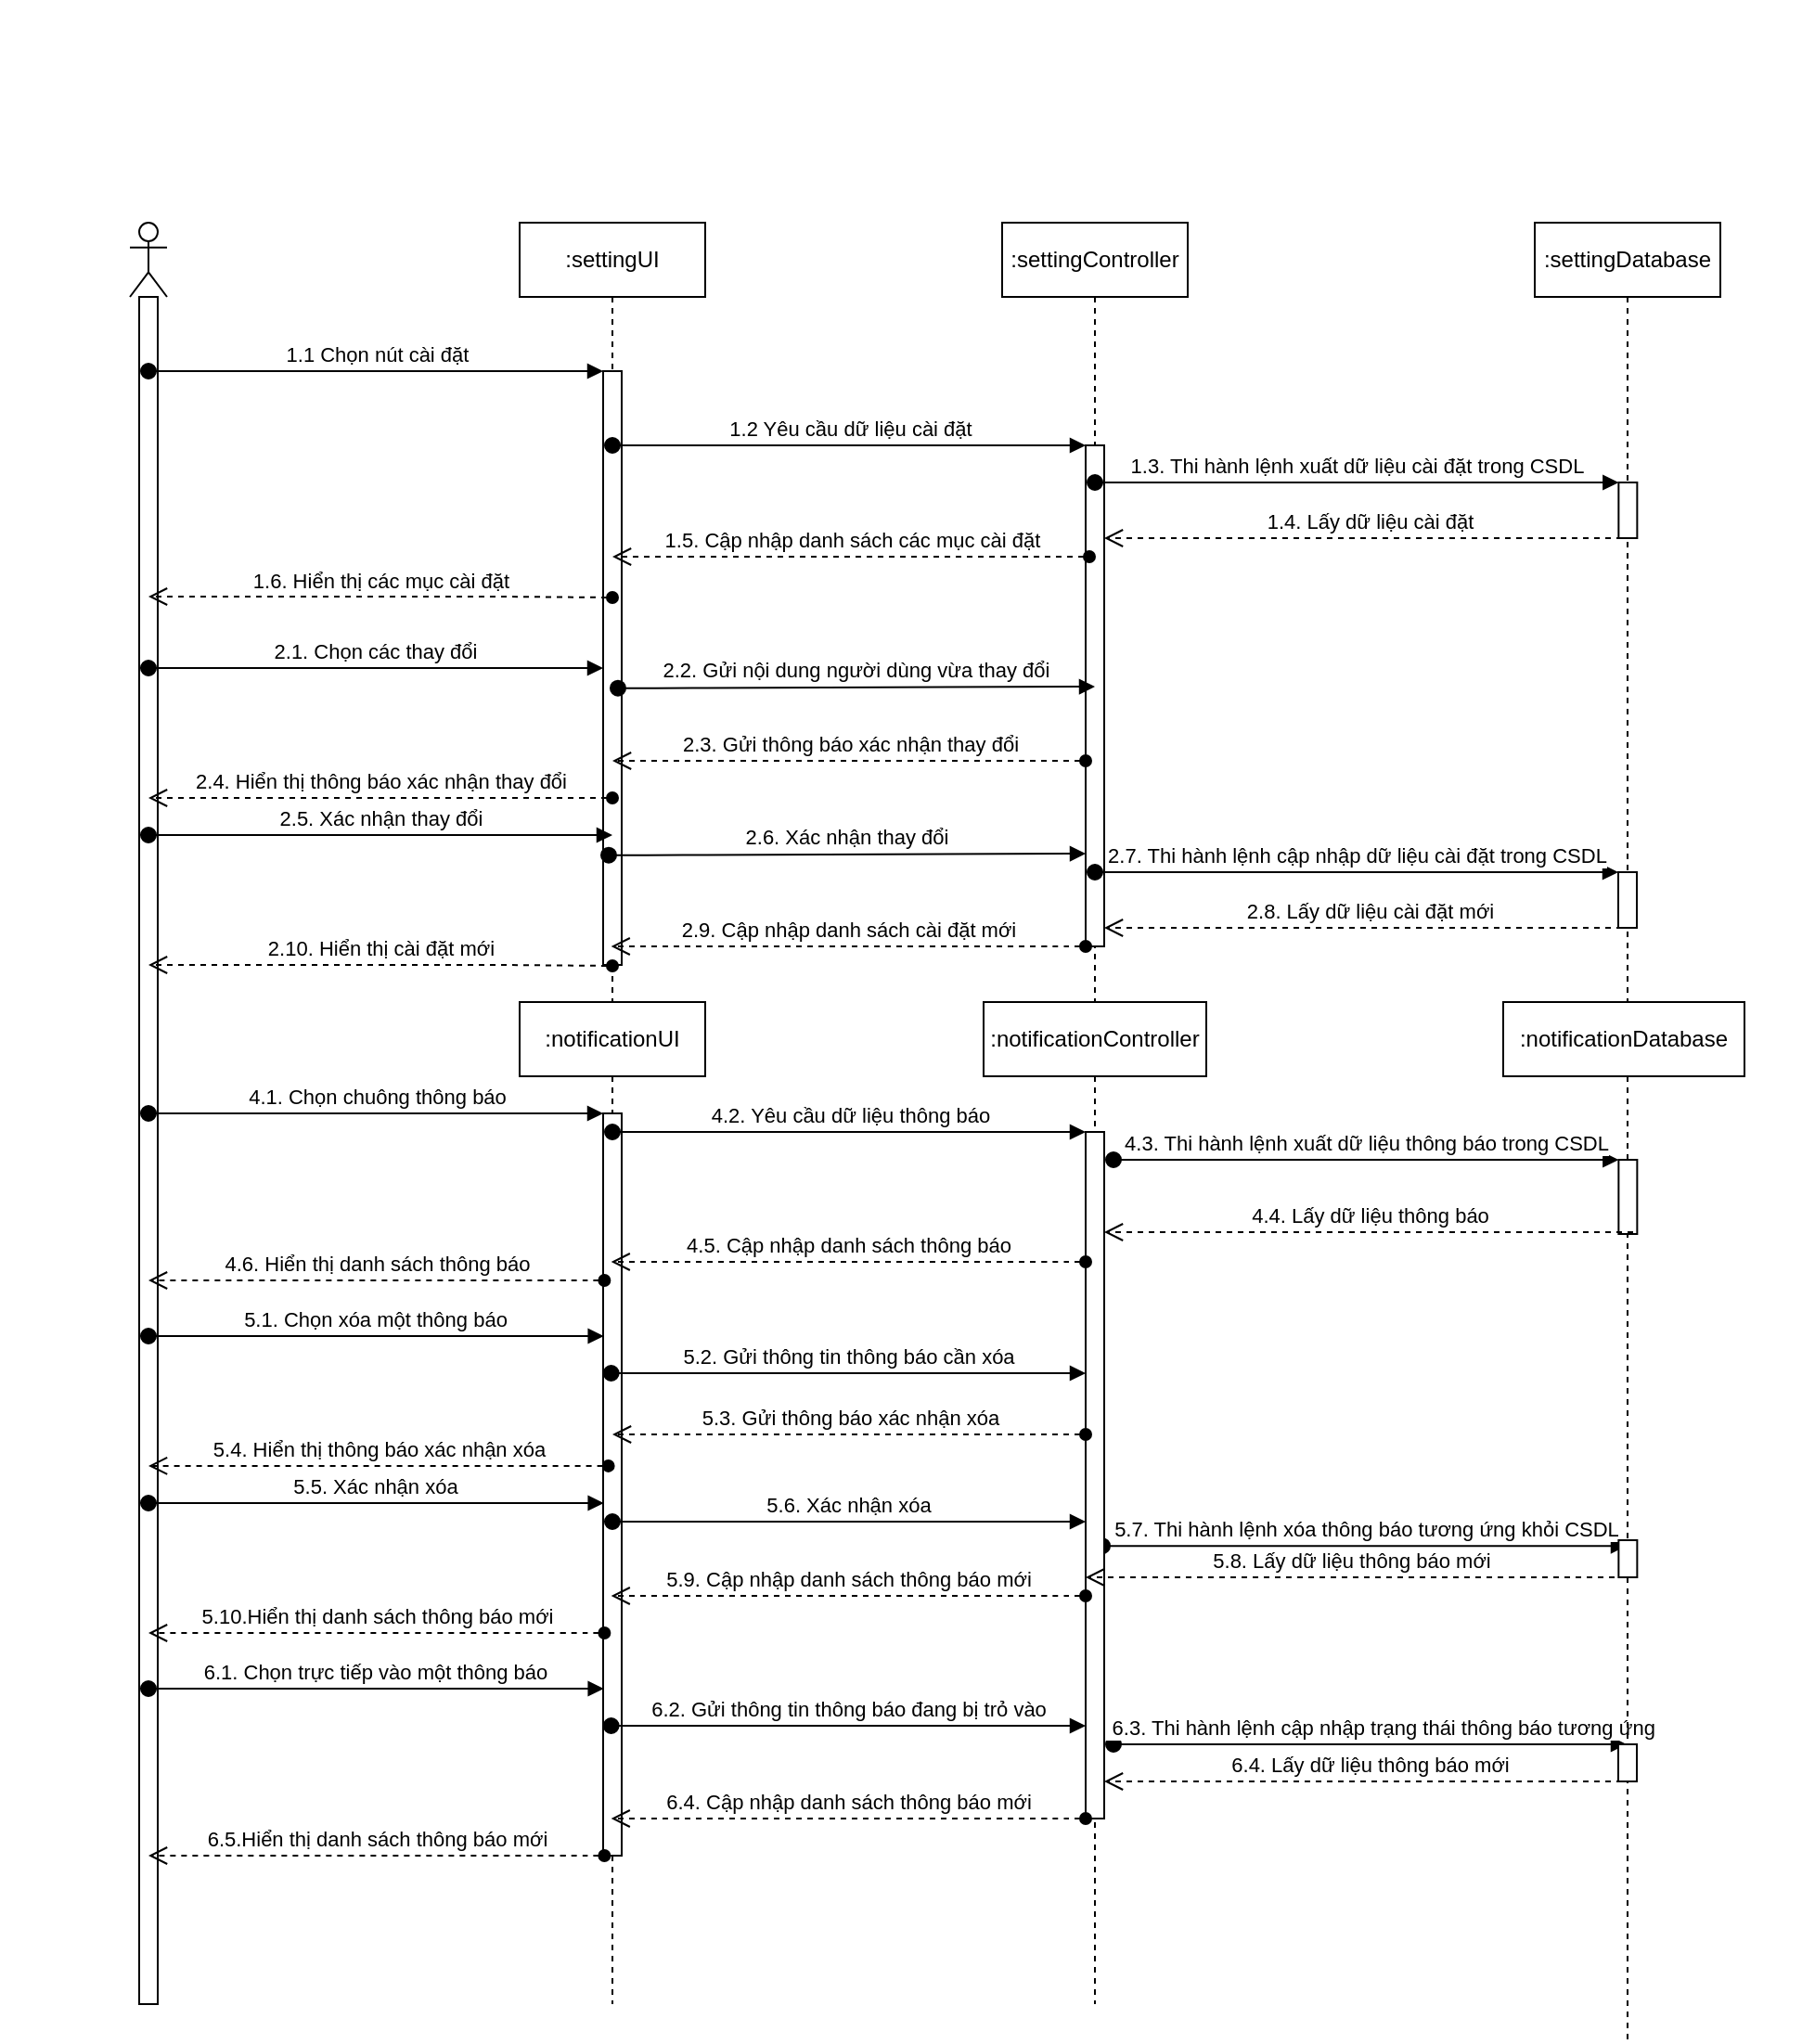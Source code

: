 <mxfile version="13.10.0" type="device"><diagram id="IbwBRbwFiVhsBLn8l_GS" name="Page-1"><mxGraphModel dx="1038" dy="1749" grid="1" gridSize="10" guides="1" tooltips="1" connect="1" arrows="1" fold="1" page="1" pageScale="1" pageWidth="827" pageHeight="1169" math="0" shadow="0"><root><mxCell id="0"/><mxCell id="1" parent="0"/><mxCell id="hLOanEfoE3hPCV4NBsCH-45" value="" style="rounded=0;whiteSpace=wrap;html=1;strokeColor=none;" parent="1" vertex="1"><mxGeometry y="-80" width="970" height="1100" as="geometry"/></mxCell><mxCell id="hLOanEfoE3hPCV4NBsCH-1" value="" style="shape=umlLifeline;participant=umlActor;perimeter=lifelinePerimeter;whiteSpace=wrap;html=1;container=1;collapsible=0;recursiveResize=0;verticalAlign=top;spacingTop=36;outlineConnect=0;" parent="1" vertex="1"><mxGeometry x="70" y="40" width="20" height="960" as="geometry"/></mxCell><mxCell id="sGJF5LgL8xmAPL6Voxfu-1" value="" style="html=1;points=[];perimeter=orthogonalPerimeter;" vertex="1" parent="hLOanEfoE3hPCV4NBsCH-1"><mxGeometry x="5" y="40" width="10" height="920" as="geometry"/></mxCell><mxCell id="hLOanEfoE3hPCV4NBsCH-2" value=":settingUI" style="shape=umlLifeline;perimeter=lifelinePerimeter;whiteSpace=wrap;html=1;container=1;collapsible=0;recursiveResize=0;outlineConnect=0;" parent="1" vertex="1"><mxGeometry x="280" y="40" width="100" height="960" as="geometry"/></mxCell><mxCell id="hLOanEfoE3hPCV4NBsCH-9" value="" style="html=1;points=[];perimeter=orthogonalPerimeter;" parent="hLOanEfoE3hPCV4NBsCH-2" vertex="1"><mxGeometry x="45" y="80" width="10" height="320" as="geometry"/></mxCell><mxCell id="hLOanEfoE3hPCV4NBsCH-27" value="" style="html=1;points=[];perimeter=orthogonalPerimeter;" parent="hLOanEfoE3hPCV4NBsCH-2" vertex="1"><mxGeometry x="45" y="480" width="10" height="400" as="geometry"/></mxCell><mxCell id="sGJF5LgL8xmAPL6Voxfu-5" value="2.10. Hiển thị cài đặt mới" style="html=1;verticalAlign=bottom;endArrow=open;endSize=8;startArrow=oval;startFill=1;endFill=0;dashed=1;" edge="1" parent="hLOanEfoE3hPCV4NBsCH-2"><mxGeometry relative="1" as="geometry"><mxPoint x="50" y="400.5" as="sourcePoint"/><mxPoint x="-200" y="400" as="targetPoint"/><Array as="points"><mxPoint x="-9.5" y="400"/></Array></mxGeometry></mxCell><mxCell id="hLOanEfoE3hPCV4NBsCH-3" value=":settingController" style="shape=umlLifeline;perimeter=lifelinePerimeter;whiteSpace=wrap;html=1;container=1;collapsible=0;recursiveResize=0;outlineConnect=0;" parent="1" vertex="1"><mxGeometry x="540" y="40" width="100" height="960" as="geometry"/></mxCell><mxCell id="hLOanEfoE3hPCV4NBsCH-6" value="" style="html=1;points=[];perimeter=orthogonalPerimeter;" parent="hLOanEfoE3hPCV4NBsCH-3" vertex="1"><mxGeometry x="45" y="120" width="10" height="270" as="geometry"/></mxCell><mxCell id="hLOanEfoE3hPCV4NBsCH-5" value="1.1 Chọn nút cài đặt" style="html=1;verticalAlign=bottom;startArrow=oval;endArrow=block;startSize=8;" parent="1" source="hLOanEfoE3hPCV4NBsCH-1" edge="1"><mxGeometry relative="1" as="geometry"><mxPoint x="265" y="120" as="sourcePoint"/><Array as="points"><mxPoint x="170" y="120"/></Array><mxPoint x="325" y="120" as="targetPoint"/></mxGeometry></mxCell><mxCell id="hLOanEfoE3hPCV4NBsCH-7" value="1.2 Yêu cầu dữ liệu cài đặt" style="html=1;verticalAlign=bottom;startArrow=oval;endArrow=block;startSize=8;" parent="1" source="hLOanEfoE3hPCV4NBsCH-2" target="hLOanEfoE3hPCV4NBsCH-6" edge="1"><mxGeometry relative="1" as="geometry"><mxPoint x="505" y="160" as="sourcePoint"/><Array as="points"><mxPoint x="360" y="160"/></Array></mxGeometry></mxCell><mxCell id="hLOanEfoE3hPCV4NBsCH-8" value="1.5. Cập nhập danh sách các mục cài đặt" style="html=1;verticalAlign=bottom;endArrow=open;endSize=8;startArrow=oval;startFill=1;endFill=0;dashed=1;" parent="1" target="hLOanEfoE3hPCV4NBsCH-2" edge="1"><mxGeometry relative="1" as="geometry"><mxPoint x="587" y="220" as="sourcePoint"/><mxPoint x="490" y="200" as="targetPoint"/><Array as="points"><mxPoint x="520" y="220"/></Array></mxGeometry></mxCell><mxCell id="hLOanEfoE3hPCV4NBsCH-11" value="2.1. Chọn các thay đổi" style="html=1;verticalAlign=bottom;startArrow=oval;endArrow=block;startSize=8;" parent="1" edge="1"><mxGeometry relative="1" as="geometry"><mxPoint x="79.997" y="280" as="sourcePoint"/><mxPoint x="325" y="280" as="targetPoint"/><Array as="points"><mxPoint x="170.33" y="280"/></Array></mxGeometry></mxCell><mxCell id="hLOanEfoE3hPCV4NBsCH-14" value="2.7. Thi hành lệnh cập nhập dữ liệu cài đặt trong CSDL" style="html=1;verticalAlign=bottom;startArrow=oval;endArrow=block;startSize=8;" parent="1" source="hLOanEfoE3hPCV4NBsCH-3" target="CObp40B2S-BS8bNpRZt_-8" edge="1"><mxGeometry relative="1" as="geometry"><mxPoint x="329.997" y="360" as="sourcePoint"/><mxPoint x="877" y="359" as="targetPoint"/><Array as="points"><mxPoint x="680" y="390"/></Array></mxGeometry></mxCell><mxCell id="hLOanEfoE3hPCV4NBsCH-21" value="4.1. Chọn chuông thông báo" style="html=1;verticalAlign=bottom;startArrow=oval;endArrow=block;startSize=8;" parent="1" source="hLOanEfoE3hPCV4NBsCH-1" edge="1"><mxGeometry relative="1" as="geometry"><mxPoint x="265" y="505" as="sourcePoint"/><mxPoint x="325" y="520" as="targetPoint"/></mxGeometry></mxCell><mxCell id="hLOanEfoE3hPCV4NBsCH-30" value="5.1. Chọn xóa một thông báo" style="html=1;verticalAlign=bottom;startArrow=oval;endArrow=block;startSize=8;" parent="1" edge="1"><mxGeometry relative="1" as="geometry"><mxPoint x="79.997" y="640.0" as="sourcePoint"/><mxPoint x="325.33" y="640.0" as="targetPoint"/></mxGeometry></mxCell><mxCell id="hLOanEfoE3hPCV4NBsCH-35" value="5.7. Thi hành lệnh xóa thông báo tương ứng khỏi CSDL" style="html=1;verticalAlign=bottom;startArrow=oval;endArrow=block;startSize=8;exitX=0.9;exitY=0.603;exitDx=0;exitDy=0;exitPerimeter=0;" parent="1" edge="1" target="CObp40B2S-BS8bNpRZt_-2" source="CObp40B2S-BS8bNpRZt_-10"><mxGeometry relative="1" as="geometry"><mxPoint x="595" y="740" as="sourcePoint"/><mxPoint x="885" y="740" as="targetPoint"/></mxGeometry></mxCell><mxCell id="hLOanEfoE3hPCV4NBsCH-39" value="6.1. Chọn trực tiếp vào một thông báo" style="html=1;verticalAlign=bottom;startArrow=oval;endArrow=block;startSize=8;" parent="1" edge="1"><mxGeometry relative="1" as="geometry"><mxPoint x="79.997" y="830" as="sourcePoint"/><mxPoint x="325.33" y="830" as="targetPoint"/></mxGeometry></mxCell><mxCell id="hLOanEfoE3hPCV4NBsCH-40" value="&amp;nbsp; &amp;nbsp; 6.3. Thi hành lệnh cập nhập trạng thái thông báo tương ứng" style="html=1;verticalAlign=bottom;startArrow=oval;endArrow=block;startSize=8;" parent="1" target="CObp40B2S-BS8bNpRZt_-2" edge="1"><mxGeometry relative="1" as="geometry"><mxPoint x="600" y="860" as="sourcePoint"/><mxPoint x="589.5" y="850" as="targetPoint"/></mxGeometry></mxCell><mxCell id="CObp40B2S-BS8bNpRZt_-1" value="2.2. Gửi nội dung người dùng vừa thay đổi" style="html=1;verticalAlign=bottom;startArrow=oval;endArrow=block;startSize=8;entryX=0.2;entryY=-0.021;entryDx=0;entryDy=0;entryPerimeter=0;" parent="1" edge="1"><mxGeometry relative="1" as="geometry"><mxPoint x="332.997" y="290.84" as="sourcePoint"/><mxPoint x="590" y="290.0" as="targetPoint"/><Array as="points"><mxPoint x="363.33" y="290.84"/></Array></mxGeometry></mxCell><mxCell id="CObp40B2S-BS8bNpRZt_-2" value=":settingDatabase" style="shape=umlLifeline;perimeter=lifelinePerimeter;whiteSpace=wrap;html=1;container=1;collapsible=0;recursiveResize=0;outlineConnect=0;" parent="1" vertex="1"><mxGeometry x="827" y="40" width="100" height="980" as="geometry"/></mxCell><mxCell id="CObp40B2S-BS8bNpRZt_-7" value="" style="html=1;points=[];perimeter=orthogonalPerimeter;" parent="CObp40B2S-BS8bNpRZt_-2" vertex="1"><mxGeometry x="45.18" y="140" width="10" height="30" as="geometry"/></mxCell><mxCell id="CObp40B2S-BS8bNpRZt_-8" value="" style="html=1;points=[];perimeter=orthogonalPerimeter;" parent="CObp40B2S-BS8bNpRZt_-2" vertex="1"><mxGeometry x="45" y="350" width="10" height="30" as="geometry"/></mxCell><mxCell id="CObp40B2S-BS8bNpRZt_-16" value="" style="html=1;points=[];perimeter=orthogonalPerimeter;" parent="CObp40B2S-BS8bNpRZt_-2" vertex="1"><mxGeometry x="45.18" y="505" width="10" height="40" as="geometry"/></mxCell><mxCell id="CObp40B2S-BS8bNpRZt_-23" value="" style="html=1;points=[];perimeter=orthogonalPerimeter;" parent="CObp40B2S-BS8bNpRZt_-2" vertex="1"><mxGeometry x="45.18" y="710" width="10" height="20" as="geometry"/></mxCell><mxCell id="CObp40B2S-BS8bNpRZt_-26" value="" style="html=1;points=[];perimeter=orthogonalPerimeter;" parent="CObp40B2S-BS8bNpRZt_-2" vertex="1"><mxGeometry x="45" y="820" width="10" height="20" as="geometry"/></mxCell><mxCell id="CObp40B2S-BS8bNpRZt_-4" value="2.9. Cập nhập danh sách cài đặt mới" style="html=1;verticalAlign=bottom;endArrow=open;endSize=8;startArrow=oval;startFill=1;endFill=0;dashed=1;" parent="1" edge="1"><mxGeometry relative="1" as="geometry"><mxPoint x="585" y="430" as="sourcePoint"/><mxPoint x="329.324" y="430" as="targetPoint"/><Array as="points"><mxPoint x="570" y="430"/></Array></mxGeometry></mxCell><mxCell id="CObp40B2S-BS8bNpRZt_-5" value="1.3. Thi hành lệnh xuất dữ liệu cài đặt trong CSDL" style="html=1;verticalAlign=bottom;startArrow=oval;endArrow=block;startSize=8;" parent="1" target="CObp40B2S-BS8bNpRZt_-7" edge="1"><mxGeometry relative="1" as="geometry"><mxPoint x="590.004" y="180" as="sourcePoint"/><mxPoint x="877.18" y="180" as="targetPoint"/><Array as="points"><mxPoint x="730.68" y="180"/></Array></mxGeometry></mxCell><mxCell id="CObp40B2S-BS8bNpRZt_-6" value="1.4. Lấy dữ liệu cài đặt" style="html=1;verticalAlign=bottom;endArrow=open;dashed=1;endSize=8;" parent="1" target="hLOanEfoE3hPCV4NBsCH-6" edge="1"><mxGeometry relative="1" as="geometry"><mxPoint x="880" y="210" as="sourcePoint"/><mxPoint x="800" y="210" as="targetPoint"/></mxGeometry></mxCell><mxCell id="CObp40B2S-BS8bNpRZt_-10" value="" style="html=1;points=[];perimeter=orthogonalPerimeter;" parent="1" vertex="1"><mxGeometry x="585" y="530" width="10" height="370" as="geometry"/></mxCell><mxCell id="CObp40B2S-BS8bNpRZt_-11" value="4.2. Yêu cầu dữ liệu thông báo" style="html=1;verticalAlign=bottom;startArrow=oval;endArrow=block;startSize=8;" parent="1" source="hLOanEfoE3hPCV4NBsCH-2" target="CObp40B2S-BS8bNpRZt_-10" edge="1"><mxGeometry relative="1" as="geometry"><mxPoint x="329.324" y="540" as="sourcePoint"/><mxPoint x="585" y="540" as="targetPoint"/><Array as="points"><mxPoint x="400" y="530"/></Array></mxGeometry></mxCell><mxCell id="CObp40B2S-BS8bNpRZt_-15" value="4.3. Thi hành lệnh xuất dữ liệu thông báo trong CSDL" style="html=1;verticalAlign=bottom;startArrow=oval;endArrow=block;startSize=8;" parent="1" target="CObp40B2S-BS8bNpRZt_-16" edge="1"><mxGeometry relative="1" as="geometry"><mxPoint x="600" y="545" as="sourcePoint"/><mxPoint x="877.18" y="540" as="targetPoint"/><Array as="points"><mxPoint x="736" y="545"/></Array></mxGeometry></mxCell><mxCell id="CObp40B2S-BS8bNpRZt_-17" value="4.4. Lấy dữ liệu thông báo" style="html=1;verticalAlign=bottom;endArrow=open;dashed=1;endSize=8;" parent="1" edge="1"><mxGeometry relative="1" as="geometry"><mxPoint x="880" y="584" as="sourcePoint"/><mxPoint x="595" y="584" as="targetPoint"/></mxGeometry></mxCell><mxCell id="CObp40B2S-BS8bNpRZt_-18" value="4.5. Cập nhập danh sách thông báo" style="html=1;verticalAlign=bottom;endArrow=open;endSize=8;startArrow=oval;startFill=1;endFill=0;dashed=1;" parent="1" edge="1"><mxGeometry relative="1" as="geometry"><mxPoint x="585.0" y="600" as="sourcePoint"/><mxPoint x="329.324" y="600" as="targetPoint"/><Array as="points"><mxPoint x="570" y="600"/></Array></mxGeometry></mxCell><mxCell id="CObp40B2S-BS8bNpRZt_-20" value="5.2. Gửi thông tin thông báo cần xóa" style="html=1;verticalAlign=bottom;startArrow=oval;endArrow=block;startSize=8;" parent="1" edge="1"><mxGeometry relative="1" as="geometry"><mxPoint x="329.324" y="660" as="sourcePoint"/><mxPoint x="585" y="660" as="targetPoint"/><Array as="points"><mxPoint x="400" y="660"/></Array></mxGeometry></mxCell><mxCell id="CObp40B2S-BS8bNpRZt_-24" value="5.9. Cập nhập danh sách thông báo mới" style="html=1;verticalAlign=bottom;endArrow=open;endSize=8;startArrow=oval;startFill=1;endFill=0;dashed=1;" parent="1" edge="1"><mxGeometry relative="1" as="geometry"><mxPoint x="585" y="780" as="sourcePoint"/><mxPoint x="329.324" y="780" as="targetPoint"/><Array as="points"><mxPoint x="570" y="780"/></Array></mxGeometry></mxCell><mxCell id="CObp40B2S-BS8bNpRZt_-25" value="6.2. Gửi thông tin thông báo đang bị trỏ vào" style="html=1;verticalAlign=bottom;startArrow=oval;endArrow=block;startSize=8;" parent="1" edge="1"><mxGeometry relative="1" as="geometry"><mxPoint x="329.324" y="850" as="sourcePoint"/><mxPoint x="585" y="850" as="targetPoint"/><Array as="points"><mxPoint x="400" y="850"/></Array></mxGeometry></mxCell><mxCell id="CObp40B2S-BS8bNpRZt_-27" value="6.4. Cập nhập danh sách thông báo mới" style="html=1;verticalAlign=bottom;endArrow=open;endSize=8;startArrow=oval;startFill=1;endFill=0;dashed=1;" parent="1" edge="1"><mxGeometry relative="1" as="geometry"><mxPoint x="585" y="900" as="sourcePoint"/><mxPoint x="329.324" y="900" as="targetPoint"/><Array as="points"><mxPoint x="570" y="900"/></Array></mxGeometry></mxCell><mxCell id="lDsmbvoWzP21t5umPHXD-1" value="2.3. Gửi thông báo xác nhận thay đổi" style="html=1;verticalAlign=bottom;endArrow=open;endSize=8;endFill=0;startArrow=oval;startFill=1;dashed=1;" parent="1" source="hLOanEfoE3hPCV4NBsCH-6" edge="1"><mxGeometry relative="1" as="geometry"><mxPoint x="550.5" y="329.5" as="sourcePoint"/><mxPoint x="330" y="330" as="targetPoint"/></mxGeometry></mxCell><mxCell id="lDsmbvoWzP21t5umPHXD-2" value="5.3. Gửi thông báo xác nhận xóa" style="html=1;verticalAlign=bottom;endArrow=open;endSize=8;endFill=0;startArrow=oval;startFill=1;dashed=1;" parent="1" source="CObp40B2S-BS8bNpRZt_-10" edge="1"><mxGeometry relative="1" as="geometry"><mxPoint x="560.5" y="710" as="sourcePoint"/><mxPoint x="330" y="693" as="targetPoint"/></mxGeometry></mxCell><mxCell id="sGJF5LgL8xmAPL6Voxfu-2" value="1.6. Hiển thị các mục cài đặt" style="html=1;verticalAlign=bottom;endArrow=open;endSize=8;startArrow=oval;startFill=1;endFill=0;dashed=1;" edge="1" parent="1"><mxGeometry relative="1" as="geometry"><mxPoint x="330" y="242" as="sourcePoint"/><mxPoint x="80" y="241.5" as="targetPoint"/><Array as="points"><mxPoint x="270.5" y="241.5"/></Array></mxGeometry></mxCell><mxCell id="sGJF5LgL8xmAPL6Voxfu-3" value="2.4. Hiển thị thông báo xác nhận thay đổi" style="html=1;verticalAlign=bottom;endArrow=open;endSize=8;endFill=0;startArrow=oval;startFill=1;dashed=1;" edge="1" parent="1"><mxGeometry relative="1" as="geometry"><mxPoint x="330" y="350" as="sourcePoint"/><mxPoint x="80" y="350" as="targetPoint"/></mxGeometry></mxCell><mxCell id="sGJF5LgL8xmAPL6Voxfu-4" value="2.8. Lấy dữ liệu cài đặt mới" style="html=1;verticalAlign=bottom;endArrow=open;dashed=1;endSize=8;" edge="1" parent="1"><mxGeometry relative="1" as="geometry"><mxPoint x="880" y="420" as="sourcePoint"/><mxPoint x="595" y="420" as="targetPoint"/></mxGeometry></mxCell><mxCell id="sGJF5LgL8xmAPL6Voxfu-6" value="2.5. Xác nhận thay đổi" style="html=1;verticalAlign=bottom;startArrow=oval;endArrow=block;startSize=8;" edge="1" parent="1"><mxGeometry relative="1" as="geometry"><mxPoint x="79.997" y="370" as="sourcePoint"/><mxPoint x="330" y="370" as="targetPoint"/><Array as="points"><mxPoint x="120" y="370"/><mxPoint x="170.33" y="370"/></Array></mxGeometry></mxCell><mxCell id="sGJF5LgL8xmAPL6Voxfu-7" value="2.6. Xác nhận thay đổi" style="html=1;verticalAlign=bottom;startArrow=oval;endArrow=block;startSize=8;entryX=0.2;entryY=-0.021;entryDx=0;entryDy=0;entryPerimeter=0;" edge="1" parent="1"><mxGeometry relative="1" as="geometry"><mxPoint x="327.997" y="380.84" as="sourcePoint"/><mxPoint x="585" y="380" as="targetPoint"/><Array as="points"><mxPoint x="358.33" y="380.84"/></Array></mxGeometry></mxCell><mxCell id="sGJF5LgL8xmAPL6Voxfu-8" value=":notificationDatabase" style="rounded=0;whiteSpace=wrap;html=1;" vertex="1" parent="1"><mxGeometry x="810" y="460" width="130" height="40" as="geometry"/></mxCell><mxCell id="sGJF5LgL8xmAPL6Voxfu-10" value=":notificationController" style="rounded=0;whiteSpace=wrap;html=1;" vertex="1" parent="1"><mxGeometry x="530" y="460" width="120" height="40" as="geometry"/></mxCell><mxCell id="sGJF5LgL8xmAPL6Voxfu-11" value=":notificationUI" style="rounded=0;whiteSpace=wrap;html=1;" vertex="1" parent="1"><mxGeometry x="280" y="460" width="100" height="40" as="geometry"/></mxCell><mxCell id="sGJF5LgL8xmAPL6Voxfu-12" value="4.6. Hiển thị danh sách thông báo" style="html=1;verticalAlign=bottom;endArrow=open;endSize=8;startArrow=oval;startFill=1;endFill=0;dashed=1;" edge="1" parent="1"><mxGeometry relative="1" as="geometry"><mxPoint x="325.68" y="610" as="sourcePoint"/><mxPoint x="80" y="610" as="targetPoint"/><Array as="points"><mxPoint x="310.68" y="610"/></Array></mxGeometry></mxCell><mxCell id="sGJF5LgL8xmAPL6Voxfu-13" value="5.4. Hiển thị thông báo xác nhận xóa" style="html=1;verticalAlign=bottom;endArrow=open;endSize=8;endFill=0;startArrow=oval;startFill=1;entryX=1.22;entryY=0.409;entryDx=0;entryDy=0;entryPerimeter=0;dashed=1;" edge="1" parent="1"><mxGeometry relative="1" as="geometry"><mxPoint x="327.8" y="709.96" as="sourcePoint"/><mxPoint x="80.0" y="709.96" as="targetPoint"/></mxGeometry></mxCell><mxCell id="sGJF5LgL8xmAPL6Voxfu-14" value="5.5. Xác nhận xóa" style="html=1;verticalAlign=bottom;startArrow=oval;endArrow=block;startSize=8;" edge="1" parent="1"><mxGeometry relative="1" as="geometry"><mxPoint x="79.997" y="730" as="sourcePoint"/><mxPoint x="325.33" y="730" as="targetPoint"/></mxGeometry></mxCell><mxCell id="sGJF5LgL8xmAPL6Voxfu-15" value="5.6. Xác nhận xóa" style="html=1;verticalAlign=bottom;startArrow=oval;endArrow=block;startSize=8;" edge="1" parent="1" target="CObp40B2S-BS8bNpRZt_-10"><mxGeometry relative="1" as="geometry"><mxPoint x="329.997" y="740" as="sourcePoint"/><mxPoint x="575.33" y="740" as="targetPoint"/></mxGeometry></mxCell><mxCell id="sGJF5LgL8xmAPL6Voxfu-16" value="5.8. Lấy dữ liệu thông báo mới" style="html=1;verticalAlign=bottom;endArrow=open;dashed=1;endSize=8;" edge="1" parent="1"><mxGeometry relative="1" as="geometry"><mxPoint x="870" y="770" as="sourcePoint"/><mxPoint x="585" y="770" as="targetPoint"/></mxGeometry></mxCell><mxCell id="sGJF5LgL8xmAPL6Voxfu-17" value="5.10.Hiển thị danh sách thông báo mới" style="html=1;verticalAlign=bottom;endArrow=open;endSize=8;startArrow=oval;startFill=1;endFill=0;dashed=1;" edge="1" parent="1"><mxGeometry relative="1" as="geometry"><mxPoint x="325.68" y="800" as="sourcePoint"/><mxPoint x="80" y="800" as="targetPoint"/><Array as="points"><mxPoint x="310.68" y="800"/></Array></mxGeometry></mxCell><mxCell id="sGJF5LgL8xmAPL6Voxfu-20" value="6.4. Lấy dữ liệu thông báo mới" style="html=1;verticalAlign=bottom;endArrow=open;dashed=1;endSize=8;" edge="1" parent="1"><mxGeometry relative="1" as="geometry"><mxPoint x="880" y="880" as="sourcePoint"/><mxPoint x="595" y="880" as="targetPoint"/></mxGeometry></mxCell><mxCell id="sGJF5LgL8xmAPL6Voxfu-22" value="6.5.Hiển thị danh sách thông báo mới" style="html=1;verticalAlign=bottom;endArrow=open;endSize=8;startArrow=oval;startFill=1;endFill=0;dashed=1;" edge="1" parent="1"><mxGeometry relative="1" as="geometry"><mxPoint x="325.68" y="920" as="sourcePoint"/><mxPoint x="80" y="920" as="targetPoint"/><Array as="points"><mxPoint x="310.68" y="920"/></Array></mxGeometry></mxCell></root></mxGraphModel></diagram></mxfile>